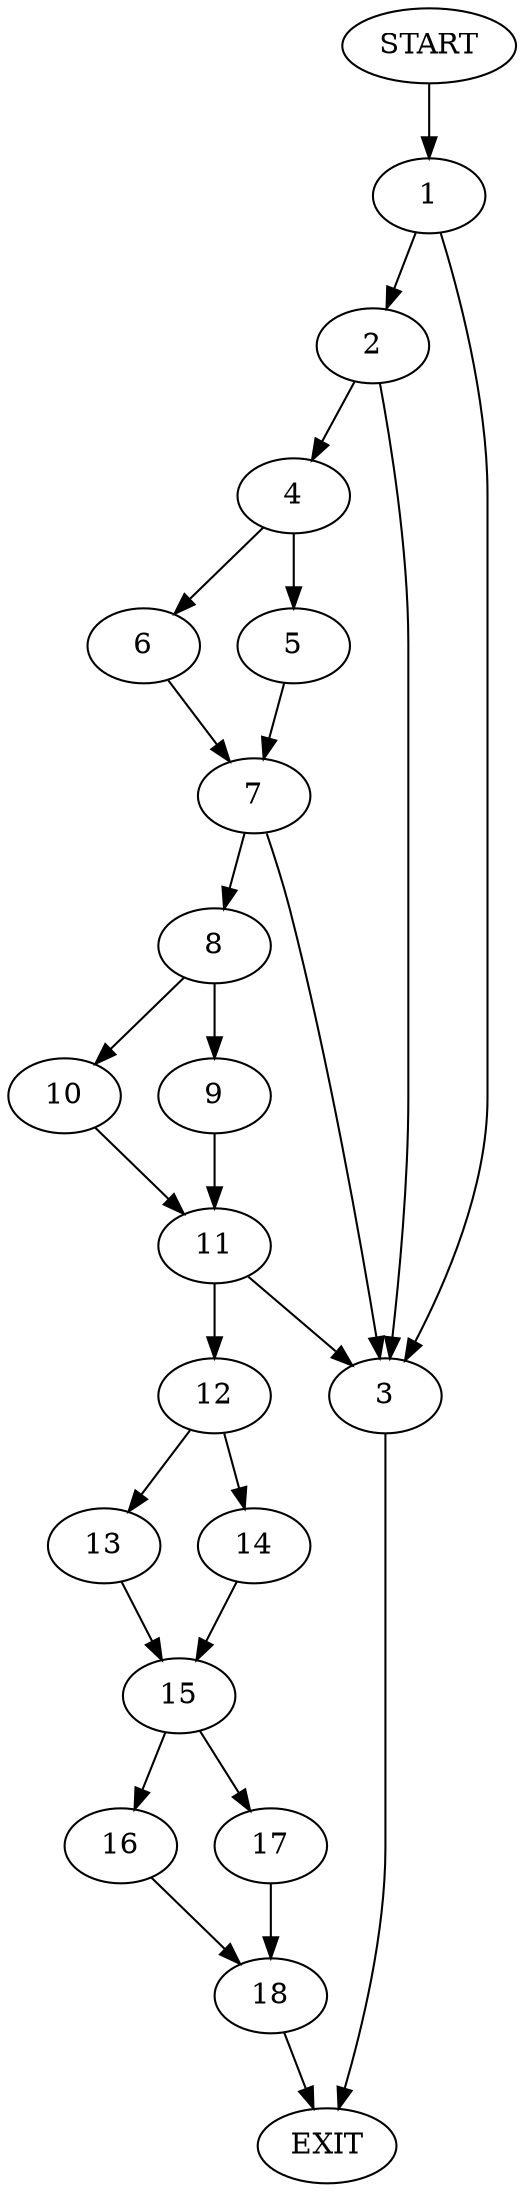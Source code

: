 digraph {
0 [label="START"]
19 [label="EXIT"]
0 -> 1
1 -> 2
1 -> 3
3 -> 19
2 -> 3
2 -> 4
4 -> 5
4 -> 6
5 -> 7
6 -> 7
7 -> 8
7 -> 3
8 -> 9
8 -> 10
9 -> 11
10 -> 11
11 -> 3
11 -> 12
12 -> 13
12 -> 14
14 -> 15
13 -> 15
15 -> 16
15 -> 17
16 -> 18
17 -> 18
18 -> 19
}
